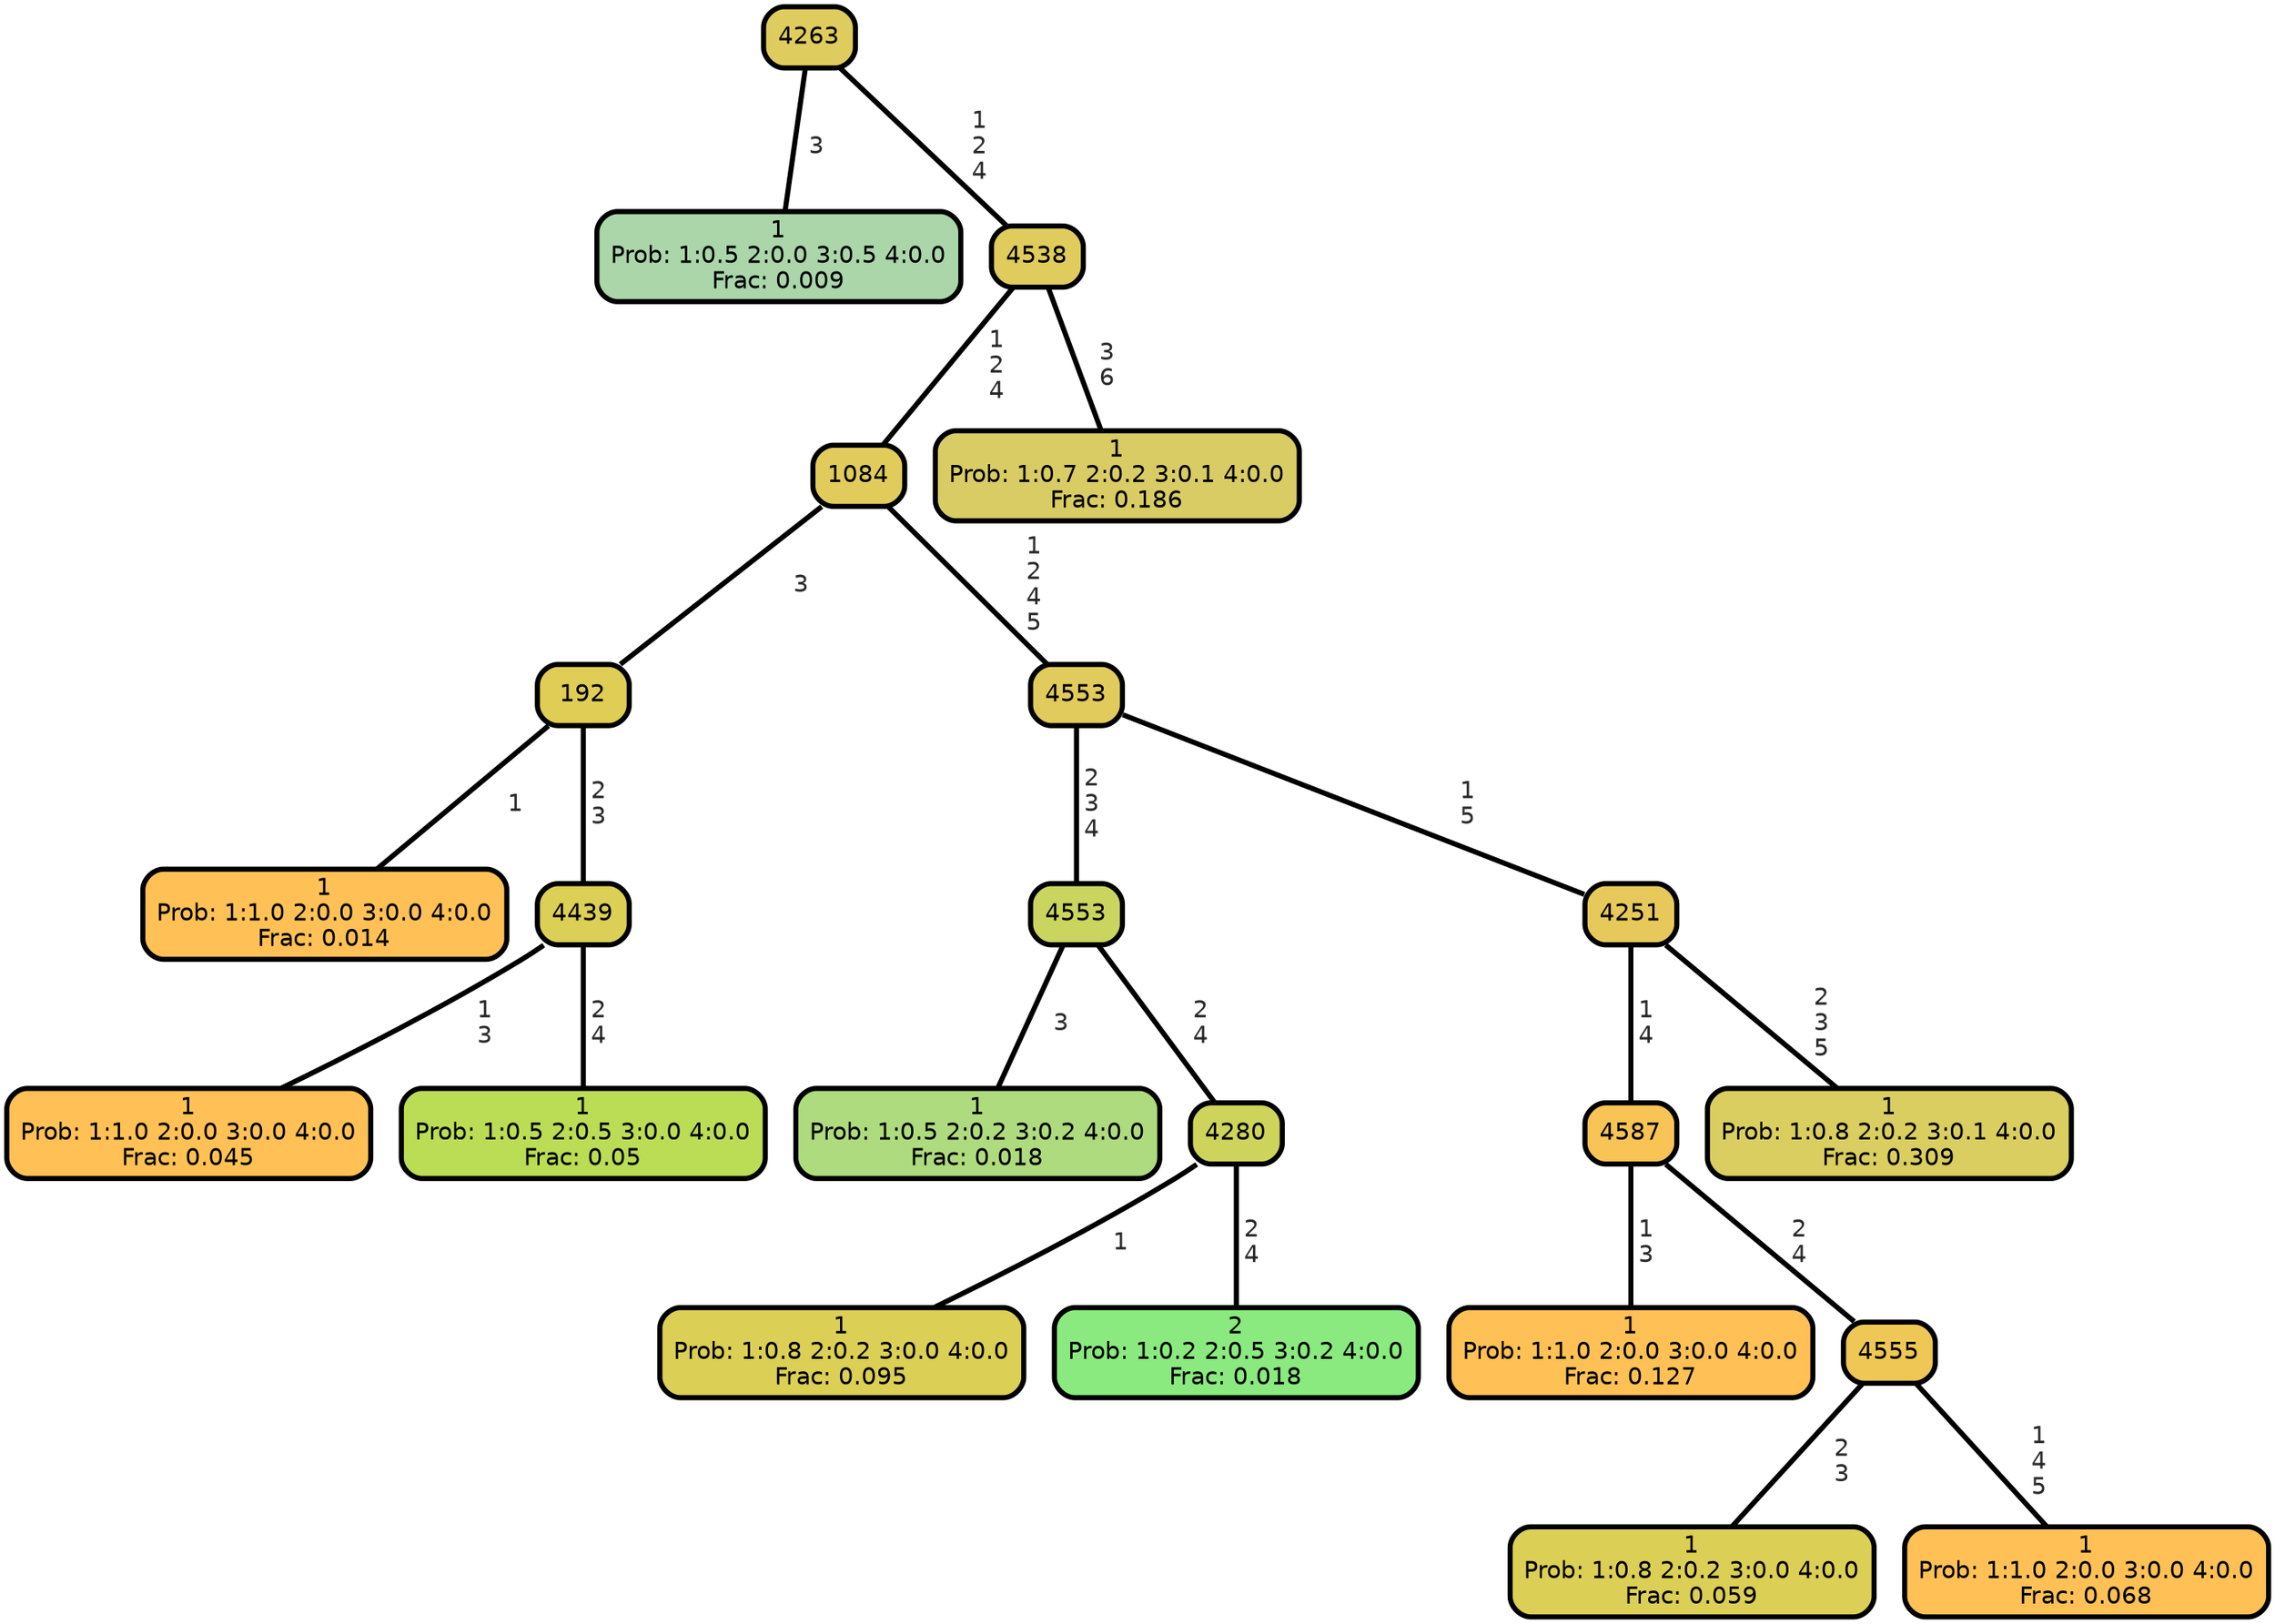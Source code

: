 graph Tree {
node [shape=box, style="filled, rounded",color="black",penwidth="3",fontcolor="black",                 fontname=helvetica] ;
graph [ranksep="0 equally", splines=straight,                 bgcolor=transparent, dpi=200] ;
edge [fontname=helvetica, fontweight=bold,fontcolor=grey14,color=black] ;
0 [label="1
Prob: 1:0.5 2:0.0 3:0.5 4:0.0
Frac: 0.009", fillcolor="#aad6aa"] ;
1 [label="4263", fillcolor="#dfcc5e"] ;
2 [label="1
Prob: 1:1.0 2:0.0 3:0.0 4:0.0
Frac: 0.014", fillcolor="#ffc155"] ;
3 [label="192", fillcolor="#dfcd55"] ;
4 [label="1
Prob: 1:1.0 2:0.0 3:0.0 4:0.0
Frac: 0.045", fillcolor="#ffc155"] ;
5 [label="4439", fillcolor="#dbcf55"] ;
6 [label="1
Prob: 1:0.5 2:0.5 3:0.0 4:0.0
Frac: 0.05", fillcolor="#bbdd55"] ;
7 [label="1084", fillcolor="#e1cc5b"] ;
8 [label="1
Prob: 1:0.5 2:0.2 3:0.2 4:0.0
Frac: 0.018", fillcolor="#afdb7f"] ;
9 [label="4553", fillcolor="#cad560"] ;
10 [label="1
Prob: 1:0.8 2:0.2 3:0.0 4:0.0
Frac: 0.095", fillcolor="#dbcf55"] ;
11 [label="4280", fillcolor="#ced45b"] ;
12 [label="2
Prob: 1:0.2 2:0.5 3:0.2 4:0.0
Frac: 0.018", fillcolor="#8aea7f"] ;
13 [label="4553", fillcolor="#e1cb5c"] ;
14 [label="1
Prob: 1:1.0 2:0.0 3:0.0 4:0.0
Frac: 0.127", fillcolor="#ffc155"] ;
15 [label="4587", fillcolor="#f7c455"] ;
16 [label="1
Prob: 1:0.8 2:0.2 3:0.0 4:0.0
Frac: 0.059", fillcolor="#dccf55"] ;
17 [label="4555", fillcolor="#efc755"] ;
18 [label="1
Prob: 1:1.0 2:0.0 3:0.0 4:0.0
Frac: 0.068", fillcolor="#ffc155"] ;
19 [label="4251", fillcolor="#e7c95b"] ;
20 [label="1
Prob: 1:0.8 2:0.2 3:0.1 4:0.0
Frac: 0.309", fillcolor="#dace61"] ;
21 [label="4538", fillcolor="#dfcc5d"] ;
22 [label="1
Prob: 1:0.7 2:0.2 3:0.1 4:0.0
Frac: 0.186", fillcolor="#d9cc65"] ;
1 -- 0 [label=" 3",penwidth=3] ;
1 -- 21 [label=" 1\n 2\n 4",penwidth=3] ;
3 -- 2 [label=" 1",penwidth=3] ;
3 -- 5 [label=" 2\n 3",penwidth=3] ;
5 -- 4 [label=" 1\n 3",penwidth=3] ;
5 -- 6 [label=" 2\n 4",penwidth=3] ;
7 -- 3 [label=" 3",penwidth=3] ;
7 -- 13 [label=" 1\n 2\n 4\n 5",penwidth=3] ;
9 -- 8 [label=" 3",penwidth=3] ;
9 -- 11 [label=" 2\n 4",penwidth=3] ;
11 -- 10 [label=" 1",penwidth=3] ;
11 -- 12 [label=" 2\n 4",penwidth=3] ;
13 -- 9 [label=" 2\n 3\n 4",penwidth=3] ;
13 -- 19 [label=" 1\n 5",penwidth=3] ;
15 -- 14 [label=" 1\n 3",penwidth=3] ;
15 -- 17 [label=" 2\n 4",penwidth=3] ;
17 -- 16 [label=" 2\n 3",penwidth=3] ;
17 -- 18 [label=" 1\n 4\n 5",penwidth=3] ;
19 -- 15 [label=" 1\n 4",penwidth=3] ;
19 -- 20 [label=" 2\n 3\n 5",penwidth=3] ;
21 -- 7 [label=" 1\n 2\n 4",penwidth=3] ;
21 -- 22 [label=" 3\n 6",penwidth=3] ;
{rank = same;}}